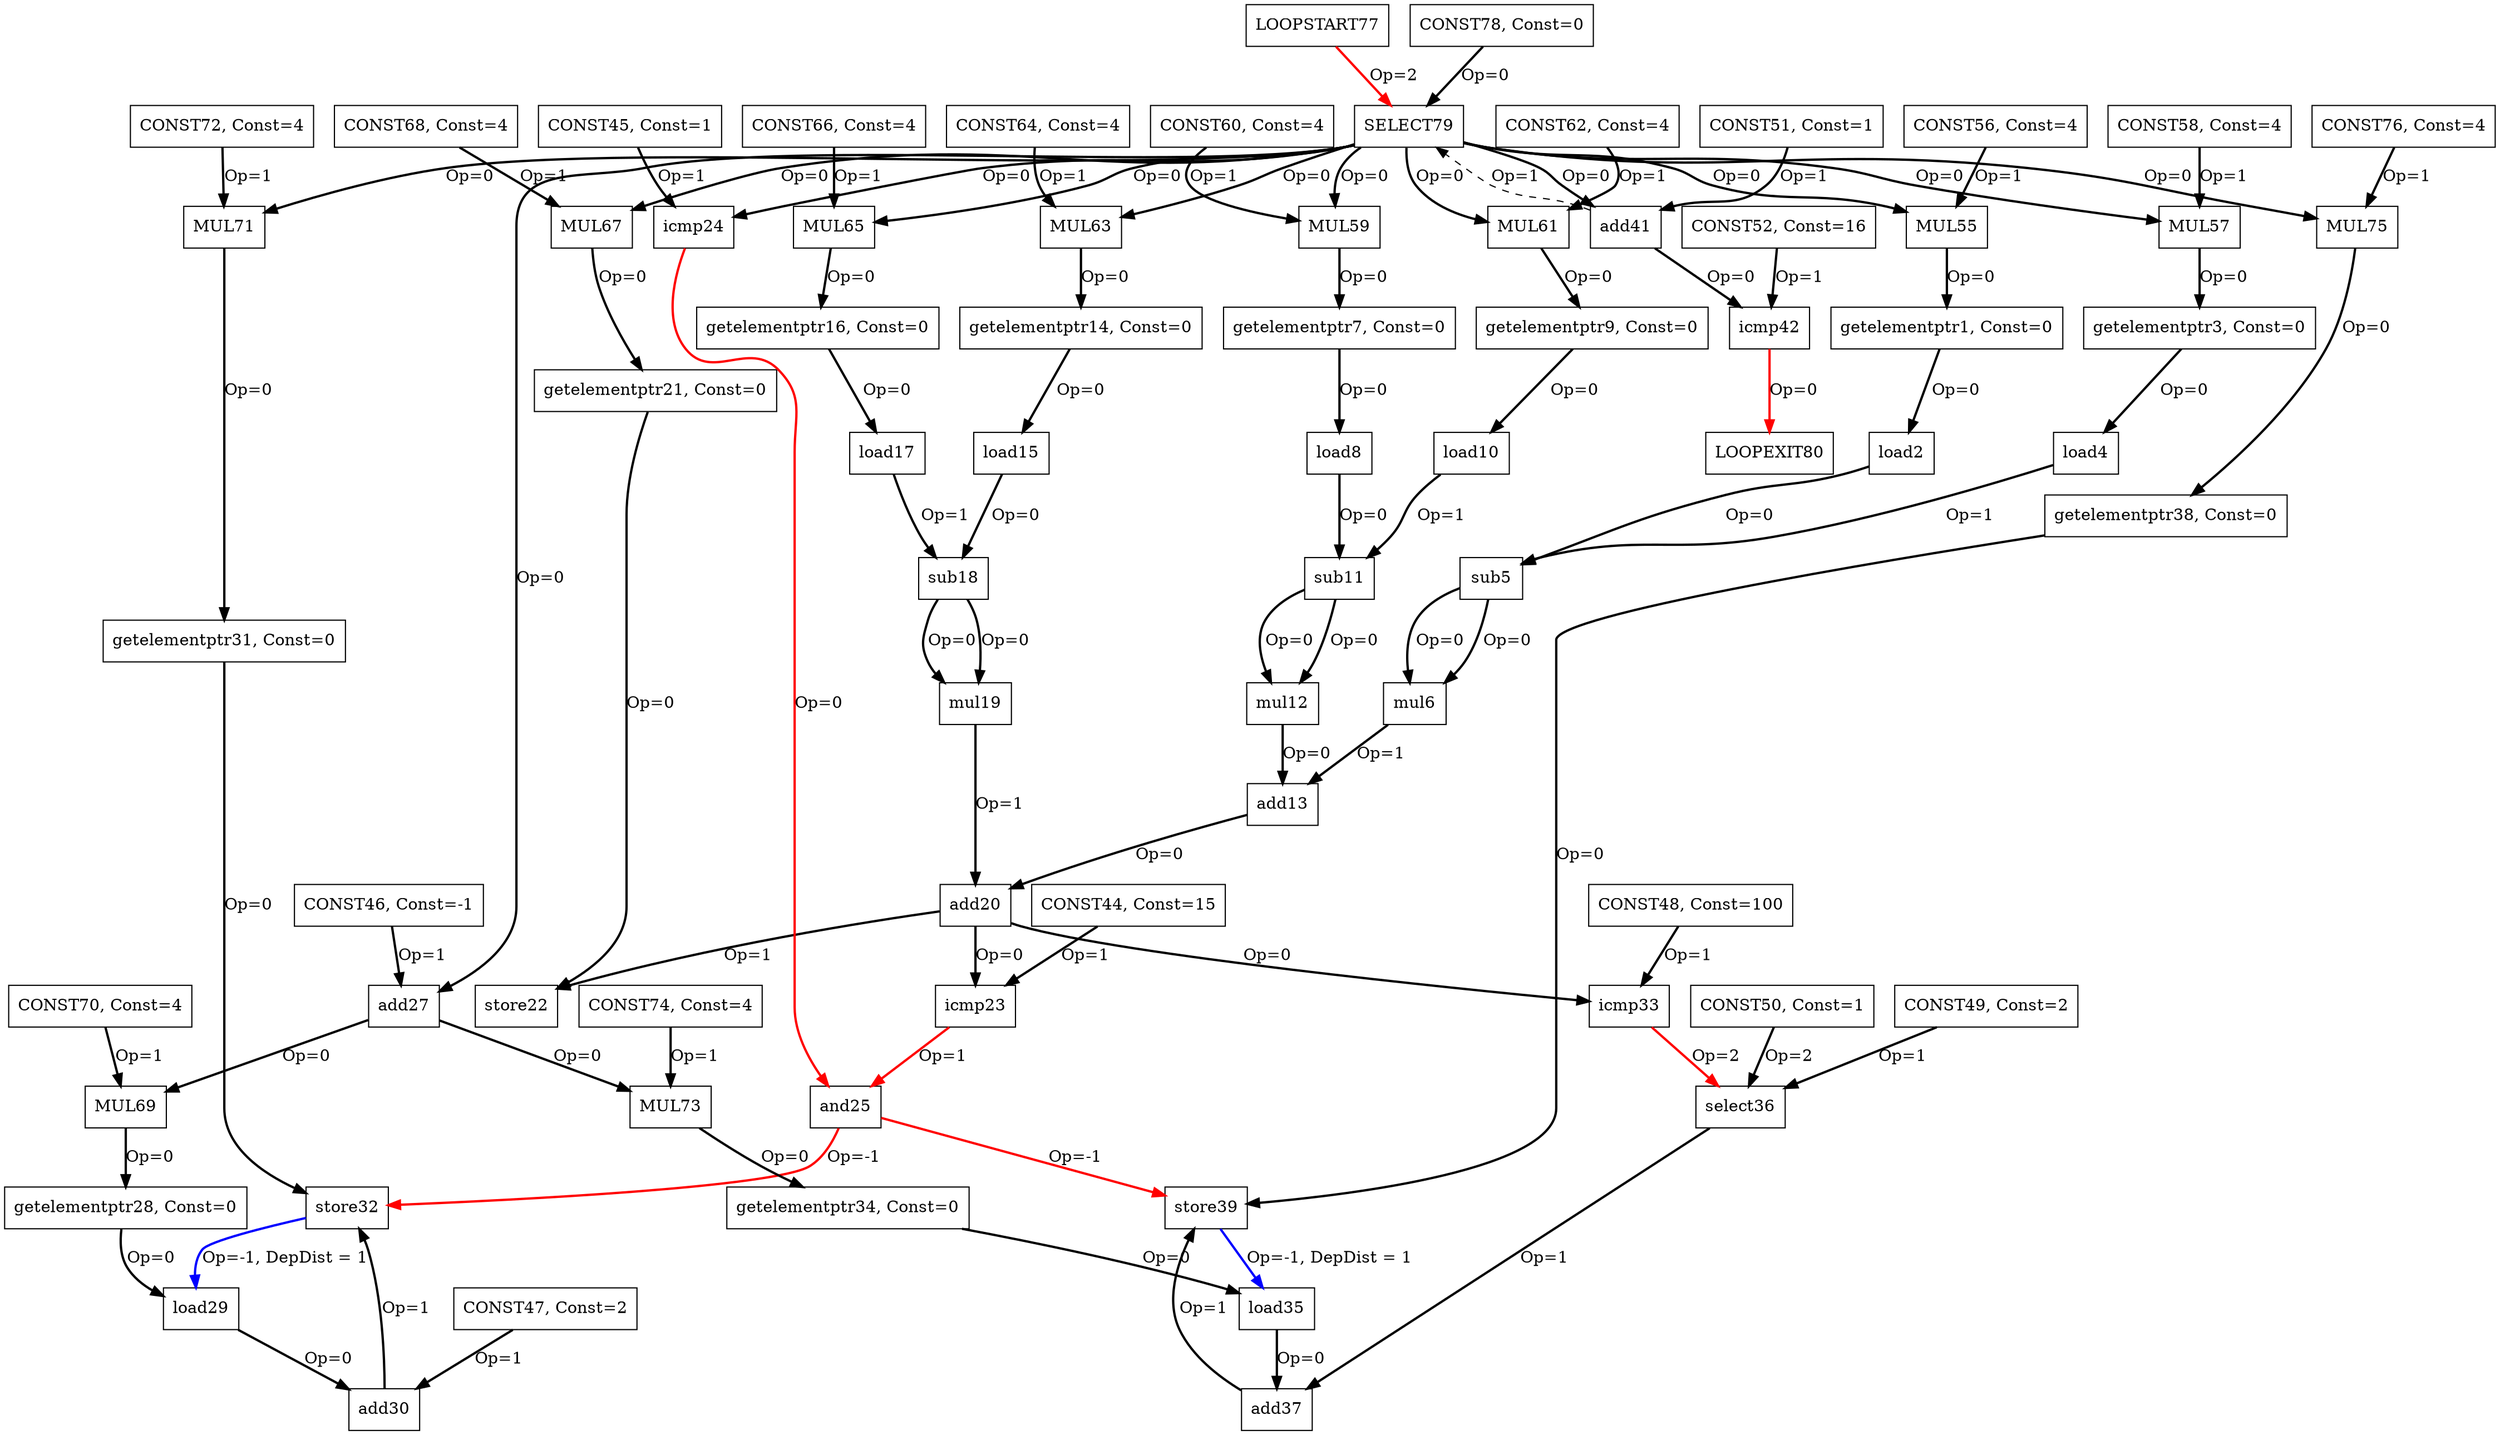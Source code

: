 Digraph G {
getelementptr1[label = "getelementptr1, Const=0", shape = box, color = black];
load2[label = "load2", shape = box, color = black];
getelementptr3[label = "getelementptr3, Const=0", shape = box, color = black];
load4[label = "load4", shape = box, color = black];
sub5[label = "sub5", shape = box, color = black];
mul6[label = "mul6", shape = box, color = black];
getelementptr7[label = "getelementptr7, Const=0", shape = box, color = black];
load8[label = "load8", shape = box, color = black];
getelementptr9[label = "getelementptr9, Const=0", shape = box, color = black];
load10[label = "load10", shape = box, color = black];
sub11[label = "sub11", shape = box, color = black];
mul12[label = "mul12", shape = box, color = black];
add13[label = "add13", shape = box, color = black];
getelementptr14[label = "getelementptr14, Const=0", shape = box, color = black];
load15[label = "load15", shape = box, color = black];
getelementptr16[label = "getelementptr16, Const=0", shape = box, color = black];
load17[label = "load17", shape = box, color = black];
sub18[label = "sub18", shape = box, color = black];
mul19[label = "mul19", shape = box, color = black];
add20[label = "add20", shape = box, color = black];
getelementptr21[label = "getelementptr21, Const=0", shape = box, color = black];
store22[label = "store22", shape = box, color = black];
icmp23[label = "icmp23", shape = box, color = black];
icmp24[label = "icmp24", shape = box, color = black];
and25[label = "and25", shape = box, color = black];
add27[label = "add27", shape = box, color = black];
getelementptr28[label = "getelementptr28, Const=0", shape = box, color = black];
load29[label = "load29", shape = box, color = black];
add30[label = "add30", shape = box, color = black];
getelementptr31[label = "getelementptr31, Const=0", shape = box, color = black];
store32[label = "store32", shape = box, color = black];
icmp33[label = "icmp33", shape = box, color = black];
getelementptr34[label = "getelementptr34, Const=0", shape = box, color = black];
load35[label = "load35", shape = box, color = black];
select36[label = "select36", shape = box, color = black];
add37[label = "add37", shape = box, color = black];
getelementptr38[label = "getelementptr38, Const=0", shape = box, color = black];
store39[label = "store39", shape = box, color = black];
add41[label = "add41", shape = box, color = black];
icmp42[label = "icmp42", shape = box, color = black];
CONST44[label = "CONST44, Const=15", shape = box, color = black];
CONST45[label = "CONST45, Const=1", shape = box, color = black];
CONST46[label = "CONST46, Const=-1", shape = box, color = black];
CONST47[label = "CONST47, Const=2", shape = box, color = black];
CONST48[label = "CONST48, Const=100", shape = box, color = black];
CONST49[label = "CONST49, Const=2", shape = box, color = black];
CONST50[label = "CONST50, Const=1", shape = box, color = black];
CONST51[label = "CONST51, Const=1", shape = box, color = black];
CONST52[label = "CONST52, Const=16", shape = box, color = black];
MUL55[label = "MUL55", shape = box, color = black];
CONST56[label = "CONST56, Const=4", shape = box, color = black];
MUL57[label = "MUL57", shape = box, color = black];
CONST58[label = "CONST58, Const=4", shape = box, color = black];
MUL59[label = "MUL59", shape = box, color = black];
CONST60[label = "CONST60, Const=4", shape = box, color = black];
MUL61[label = "MUL61", shape = box, color = black];
CONST62[label = "CONST62, Const=4", shape = box, color = black];
MUL63[label = "MUL63", shape = box, color = black];
CONST64[label = "CONST64, Const=4", shape = box, color = black];
MUL65[label = "MUL65", shape = box, color = black];
CONST66[label = "CONST66, Const=4", shape = box, color = black];
MUL67[label = "MUL67", shape = box, color = black];
CONST68[label = "CONST68, Const=4", shape = box, color = black];
MUL69[label = "MUL69", shape = box, color = black];
CONST70[label = "CONST70, Const=4", shape = box, color = black];
MUL71[label = "MUL71", shape = box, color = black];
CONST72[label = "CONST72, Const=4", shape = box, color = black];
MUL73[label = "MUL73", shape = box, color = black];
CONST74[label = "CONST74, Const=4", shape = box, color = black];
MUL75[label = "MUL75", shape = box, color = black];
CONST76[label = "CONST76, Const=4", shape = box, color = black];
LOOPSTART77[label = "LOOPSTART77", shape = box, color = black];
CONST78[label = "CONST78, Const=0", shape = box, color = black];
SELECT79[label = "SELECT79", shape = box, color = black];
LOOPEXIT80[label = "LOOPEXIT80", shape = box, color = black];
getelementptr1 -> load2[color = black, style = bold, label = "Op=0"];
load2 -> sub5[color = black, style = bold, label = "Op=0"];
getelementptr3 -> load4[color = black, style = bold, label = "Op=0"];
load4 -> sub5[color = black, style = bold, label = "Op=1"];
sub5 -> mul6[color = black, style = bold, label = "Op=0"];
sub5 -> mul6[color = black, style = bold, label = "Op=0"];
mul6 -> add13[color = black, style = bold, label = "Op=1"];
getelementptr7 -> load8[color = black, style = bold, label = "Op=0"];
load8 -> sub11[color = black, style = bold, label = "Op=0"];
getelementptr9 -> load10[color = black, style = bold, label = "Op=0"];
load10 -> sub11[color = black, style = bold, label = "Op=1"];
sub11 -> mul12[color = black, style = bold, label = "Op=0"];
sub11 -> mul12[color = black, style = bold, label = "Op=0"];
mul12 -> add13[color = black, style = bold, label = "Op=0"];
add13 -> add20[color = black, style = bold, label = "Op=0"];
getelementptr14 -> load15[color = black, style = bold, label = "Op=0"];
load15 -> sub18[color = black, style = bold, label = "Op=0"];
getelementptr16 -> load17[color = black, style = bold, label = "Op=0"];
load17 -> sub18[color = black, style = bold, label = "Op=1"];
sub18 -> mul19[color = black, style = bold, label = "Op=0"];
sub18 -> mul19[color = black, style = bold, label = "Op=0"];
mul19 -> add20[color = black, style = bold, label = "Op=1"];
add20 -> icmp33[color = black, style = bold, label = "Op=0"];
add20 -> icmp23[color = black, style = bold, label = "Op=0"];
add20 -> store22[color = black, style = bold, label = "Op=1"];
getelementptr21 -> store22[color = black, style = bold, label = "Op=0"];
CONST44 -> icmp23[color = black, style = bold, label = "Op=1"];
icmp23 -> and25[color = red, style = bold, label = "Op=1"];
CONST45 -> icmp24[color = black, style = bold, label = "Op=1"];
icmp24 -> and25[color = red, style = bold, label = "Op=0"];
CONST46 -> add27[color = black, style = bold, label = "Op=1"];
getelementptr28 -> load29[color = black, style = bold, label = "Op=0"];
load29 -> add30[color = black, style = bold, label = "Op=0"];
CONST47 -> add30[color = black, style = bold, label = "Op=1"];
add30 -> store32[color = black, style = bold, label = "Op=1"];
getelementptr31 -> store32[color = black, style = bold, label = "Op=0"];
CONST48 -> icmp33[color = black, style = bold, label = "Op=1"];
icmp33 -> select36[color = red, style = bold, label = "Op=2"];
getelementptr34 -> load35[color = black, style = bold, label = "Op=0"];
load35 -> add37[color = black, style = bold, label = "Op=0"];
CONST49 -> select36[color = black, style = bold, label = "Op=1"];
CONST50 -> select36[color = black, style = bold, label = "Op=2"];
select36 -> add37[color = black, style = bold, label = "Op=1"];
add37 -> store39[color = black, style = bold, label = "Op=1"];
getelementptr38 -> store39[color = black, style = bold, label = "Op=0"];
CONST51 -> add41[color = black, style = bold, label = "Op=1"];
add41 -> icmp42[color = black, style = bold, label = "Op=0"];
CONST52 -> icmp42[color = black, style = bold, label = "Op=1"];
store32 -> load29[color = blue, style = bold, label = "Op=-1, DepDist = 1"];
store39 -> load35[color = blue, style = bold, label = "Op=-1, DepDist = 1"];
and25 -> store32[color = red, style = bold, label = "Op=-1"];
and25 -> store39[color = red, style = bold, label = "Op=-1"];
CONST56 -> MUL55[color = black, style = bold, label = "Op=1"];
MUL55 -> getelementptr1[color = black, style = bold, label = "Op=0"];
CONST58 -> MUL57[color = black, style = bold, label = "Op=1"];
MUL57 -> getelementptr3[color = black, style = bold, label = "Op=0"];
CONST60 -> MUL59[color = black, style = bold, label = "Op=1"];
MUL59 -> getelementptr7[color = black, style = bold, label = "Op=0"];
CONST62 -> MUL61[color = black, style = bold, label = "Op=1"];
MUL61 -> getelementptr9[color = black, style = bold, label = "Op=0"];
CONST64 -> MUL63[color = black, style = bold, label = "Op=1"];
MUL63 -> getelementptr14[color = black, style = bold, label = "Op=0"];
CONST66 -> MUL65[color = black, style = bold, label = "Op=1"];
MUL65 -> getelementptr16[color = black, style = bold, label = "Op=0"];
CONST68 -> MUL67[color = black, style = bold, label = "Op=1"];
MUL67 -> getelementptr21[color = black, style = bold, label = "Op=0"];
add27 -> MUL69[color = black, style = bold, label = "Op=0"];
CONST70 -> MUL69[color = black, style = bold, label = "Op=1"];
MUL69 -> getelementptr28[color = black, style = bold, label = "Op=0"];
CONST72 -> MUL71[color = black, style = bold, label = "Op=1"];
MUL71 -> getelementptr31[color = black, style = bold, label = "Op=0"];
add27 -> MUL73[color = black, style = bold, label = "Op=0"];
CONST74 -> MUL73[color = black, style = bold, label = "Op=1"];
MUL73 -> getelementptr34[color = black, style = bold, label = "Op=0"];
CONST76 -> MUL75[color = black, style = bold, label = "Op=1"];
MUL75 -> getelementptr38[color = black, style = bold, label = "Op=0"];
CONST78 -> SELECT79[color = black, style = bold, label = "Op=0"];
add41 -> SELECT79[color = black, style = dashed, label = "Op=1"];
LOOPSTART77 -> SELECT79[color = red, style = bold, label = "Op=2"];
SELECT79 -> add41[color = black, style = bold, label = "Op=0"];
SELECT79 -> add27[color = black, style = bold, label = "Op=0"];
SELECT79 -> icmp24[color = black, style = bold, label = "Op=0"];
SELECT79 -> MUL55[color = black, style = bold, label = "Op=0"];
SELECT79 -> MUL57[color = black, style = bold, label = "Op=0"];
SELECT79 -> MUL59[color = black, style = bold, label = "Op=0"];
SELECT79 -> MUL61[color = black, style = bold, label = "Op=0"];
SELECT79 -> MUL63[color = black, style = bold, label = "Op=0"];
SELECT79 -> MUL65[color = black, style = bold, label = "Op=0"];
SELECT79 -> MUL67[color = black, style = bold, label = "Op=0"];
SELECT79 -> MUL71[color = black, style = bold, label = "Op=0"];
SELECT79 -> MUL75[color = black, style = bold, label = "Op=0"];
icmp42 -> LOOPEXIT80[color = red, style = bold, label = "Op=0"];
}
